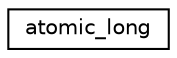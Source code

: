 digraph "Graphical Class Hierarchy"
{
 // LATEX_PDF_SIZE
  edge [fontname="Helvetica",fontsize="10",labelfontname="Helvetica",labelfontsize="10"];
  node [fontname="Helvetica",fontsize="10",shape=record];
  rankdir="LR";
  Node0 [label="atomic_long",height=0.2,width=0.4,color="black", fillcolor="white", style="filled",URL="$structatomic__long.html",tooltip="Type with the same alignment and size as atomic_long"];
}
